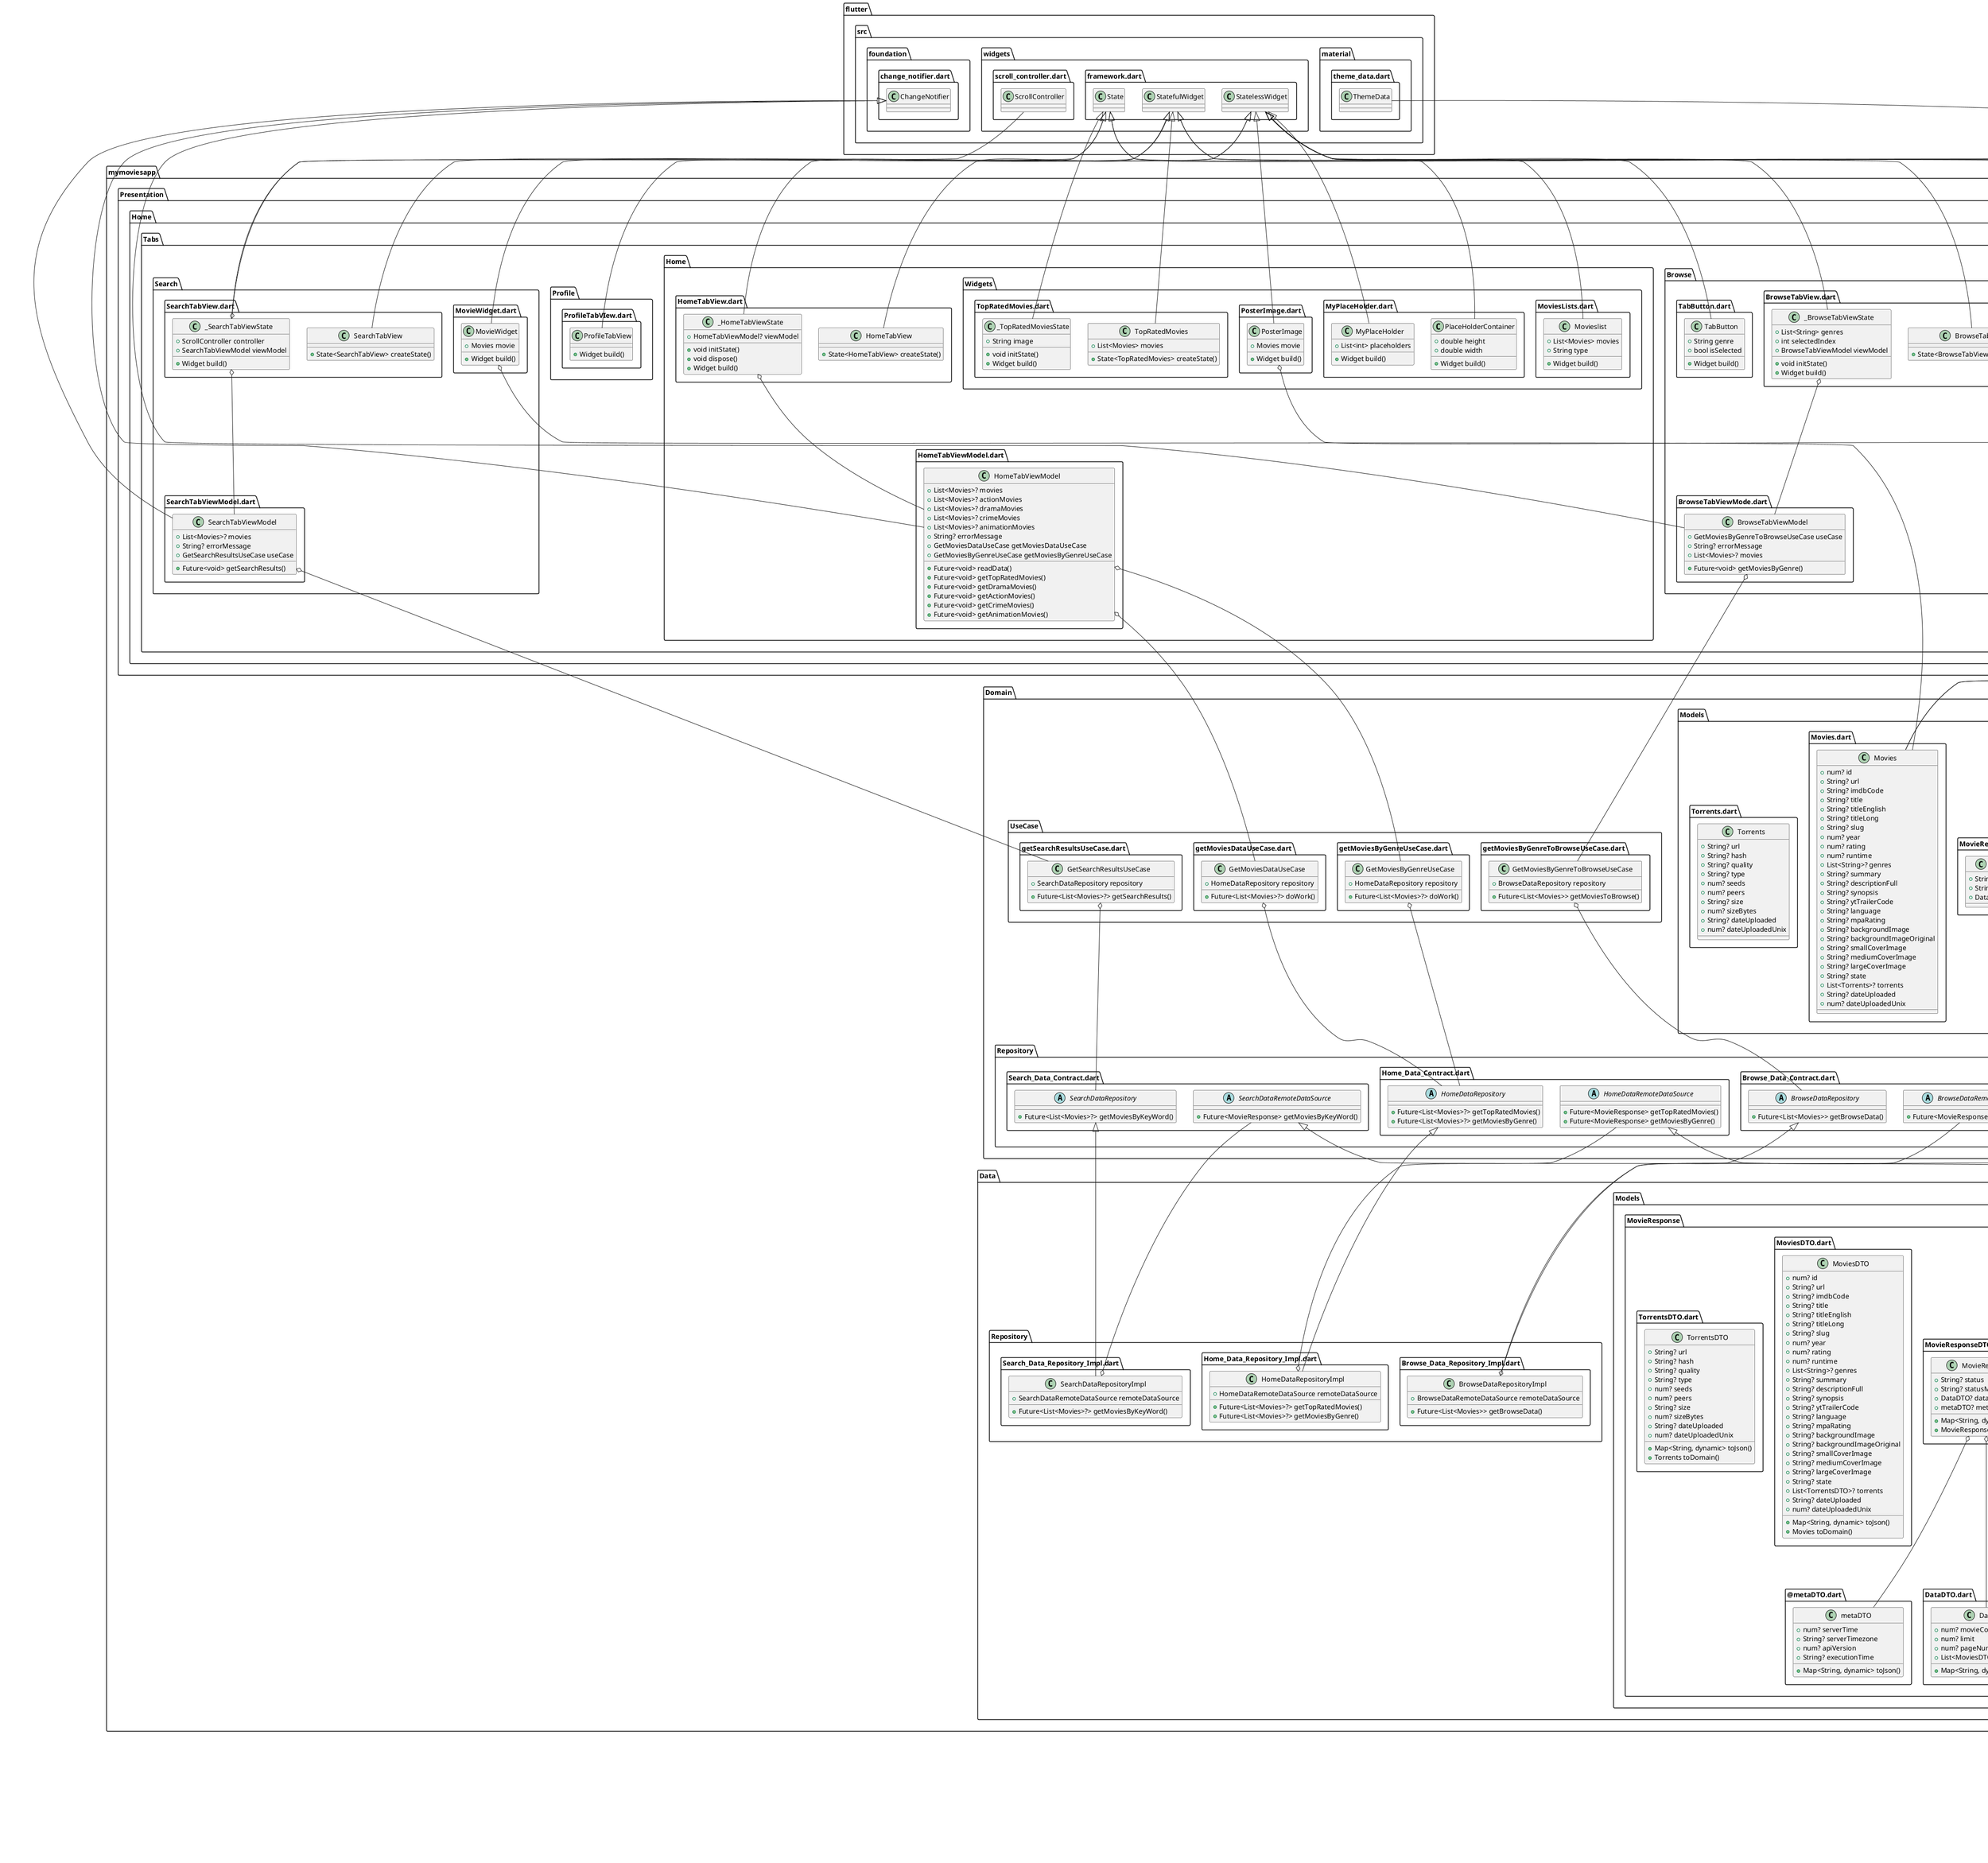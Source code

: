 @startuml
set namespaceSeparator ::

class "mymoviesapp::Core::Theme::Theme.dart::MyTheme" {
  {static} +Color backGroundColor
  {static} +Color blackOne
  {static} +Color blackTwo
  {static} +Color blackThree
  {static} +Color blackFour
  {static} +Color gray
  {static} +Color gold
  {static} +Color white
  {static} +Color green
  {static} +Color red
  {static} +ThemeData theme
}

"mymoviesapp::Core::Theme::Theme.dart::MyTheme" o-- "dart::ui::Color"
"mymoviesapp::Core::Theme::Theme.dart::MyTheme" o-- "flutter::src::material::theme_data.dart::ThemeData"

class "mymoviesapp::Data::API::ApiManager.dart::ApiManager" {
  {static} -ApiManager? _instance
  +String baseUrl
  +Dio dio
  {static} +ApiManager getApiManager()
  +Future<MovieResponseDTO> getHighRatingMovies()
  +Future<MovieResponseDTO> getMovieListByGenre()
  +Future<MovieResponseDTO> gatSearchResults()
}

"mymoviesapp::Data::API::ApiManager.dart::ApiManager" o-- "mymoviesapp::Data::API::ApiManager.dart::ApiManager"
"mymoviesapp::Data::API::ApiManager.dart::ApiManager" o-- "dio::src::dio.dart::Dio"

class "mymoviesapp::Data::DataSource::Browse_Data_Remote_DataSource_Impl.dart::BrowseDataRemoteDataSourceImpl" {
  +ApiManager apiManager
  +Future<MovieResponse> getBrowseData()
}

"mymoviesapp::Data::DataSource::Browse_Data_Remote_DataSource_Impl.dart::BrowseDataRemoteDataSourceImpl" o-- "mymoviesapp::Data::API::ApiManager.dart::ApiManager"
"mymoviesapp::Domain::Repository::Browse_Data_Contract.dart::BrowseDataRemoteDataSource" <|-- "mymoviesapp::Data::DataSource::Browse_Data_Remote_DataSource_Impl.dart::BrowseDataRemoteDataSourceImpl"

class "mymoviesapp::Data::DataSource::Home_Data_Remote_DataSource_Impl.dart::HomeDataRemoteDataSourceImpl" {
  +ApiManager apiManager
  +Future<MovieResponse> getTopRatedMovies()
  +Future<MovieResponse> getMoviesByGenre()
}

"mymoviesapp::Data::DataSource::Home_Data_Remote_DataSource_Impl.dart::HomeDataRemoteDataSourceImpl" o-- "mymoviesapp::Data::API::ApiManager.dart::ApiManager"
"mymoviesapp::Domain::Repository::Home_Data_Contract.dart::HomeDataRemoteDataSource" <|-- "mymoviesapp::Data::DataSource::Home_Data_Remote_DataSource_Impl.dart::HomeDataRemoteDataSourceImpl"

class "mymoviesapp::Data::DataSource::Search_Data_Remote_DataSource_Impl.dart::SearchDataRemoteDataSourceImpl" {
  +ApiManager apiManager
  +Future<MovieResponse> getMoviesByKeyWord()
}

"mymoviesapp::Data::DataSource::Search_Data_Remote_DataSource_Impl.dart::SearchDataRemoteDataSourceImpl" o-- "mymoviesapp::Data::API::ApiManager.dart::ApiManager"
"mymoviesapp::Domain::Repository::Search_Data_Contract.dart::SearchDataRemoteDataSource" <|-- "mymoviesapp::Data::DataSource::Search_Data_Remote_DataSource_Impl.dart::SearchDataRemoteDataSourceImpl"

class "mymoviesapp::Data::Models::MovieResponse::@metaDTO.dart::metaDTO" {
  +num? serverTime
  +String? serverTimezone
  +num? apiVersion
  +String? executionTime
  +Map<String, dynamic> toJson()
}

class "mymoviesapp::Data::Models::MovieResponse::DataDTO.dart::DataDTO" {
  +num? movieCount
  +num? limit
  +num? pageNumber
  +List<MoviesDTO>? movies
  +Map<String, dynamic> toJson()
}

class "mymoviesapp::Data::Models::MovieResponse::MovieResponseDTO.dart::MovieResponseDTO" {
  +String? status
  +String? statusMessage
  +DataDTO? data
  +metaDTO? metaa
  +Map<String, dynamic> toJson()
  +MovieResponse toDomain()
}

"mymoviesapp::Data::Models::MovieResponse::MovieResponseDTO.dart::MovieResponseDTO" o-- "mymoviesapp::Data::Models::MovieResponse::DataDTO.dart::DataDTO"
"mymoviesapp::Data::Models::MovieResponse::MovieResponseDTO.dart::MovieResponseDTO" o-- "mymoviesapp::Data::Models::MovieResponse::@metaDTO.dart::metaDTO"

class "mymoviesapp::Data::Models::MovieResponse::MoviesDTO.dart::MoviesDTO" {
  +num? id
  +String? url
  +String? imdbCode
  +String? title
  +String? titleEnglish
  +String? titleLong
  +String? slug
  +num? year
  +num? rating
  +num? runtime
  +List<String>? genres
  +String? summary
  +String? descriptionFull
  +String? synopsis
  +String? ytTrailerCode
  +String? language
  +String? mpaRating
  +String? backgroundImage
  +String? backgroundImageOriginal
  +String? smallCoverImage
  +String? mediumCoverImage
  +String? largeCoverImage
  +String? state
  +List<TorrentsDTO>? torrents
  +String? dateUploaded
  +num? dateUploadedUnix
  +Map<String, dynamic> toJson()
  +Movies toDomain()
}

class "mymoviesapp::Data::Models::MovieResponse::TorrentsDTO.dart::TorrentsDTO" {
  +String? url
  +String? hash
  +String? quality
  +String? type
  +num? seeds
  +num? peers
  +String? size
  +num? sizeBytes
  +String? dateUploaded
  +num? dateUploadedUnix
  +Map<String, dynamic> toJson()
  +Torrents toDomain()
}

class "mymoviesapp::Data::Repository::Browse_Data_Repository_Impl.dart::BrowseDataRepositoryImpl" {
  +BrowseDataRemoteDataSource remoteDataSource
  +Future<List<Movies>> getBrowseData()
}

"mymoviesapp::Data::Repository::Browse_Data_Repository_Impl.dart::BrowseDataRepositoryImpl" o-- "mymoviesapp::Domain::Repository::Browse_Data_Contract.dart::BrowseDataRemoteDataSource"
"mymoviesapp::Domain::Repository::Browse_Data_Contract.dart::BrowseDataRepository" <|-- "mymoviesapp::Data::Repository::Browse_Data_Repository_Impl.dart::BrowseDataRepositoryImpl"

class "mymoviesapp::Data::Repository::Home_Data_Repository_Impl.dart::HomeDataRepositoryImpl" {
  +HomeDataRemoteDataSource remoteDataSource
  +Future<List<Movies>?> getTopRatedMovies()
  +Future<List<Movies>?> getMoviesByGenre()
}

"mymoviesapp::Data::Repository::Home_Data_Repository_Impl.dart::HomeDataRepositoryImpl" o-- "mymoviesapp::Domain::Repository::Home_Data_Contract.dart::HomeDataRemoteDataSource"
"mymoviesapp::Domain::Repository::Home_Data_Contract.dart::HomeDataRepository" <|-- "mymoviesapp::Data::Repository::Home_Data_Repository_Impl.dart::HomeDataRepositoryImpl"

class "mymoviesapp::Data::Repository::Search_Data_Repository_Impl.dart::SearchDataRepositoryImpl" {
  +SearchDataRemoteDataSource remoteDataSource
  +Future<List<Movies>?> getMoviesByKeyWord()
}

"mymoviesapp::Data::Repository::Search_Data_Repository_Impl.dart::SearchDataRepositoryImpl" o-- "mymoviesapp::Domain::Repository::Search_Data_Contract.dart::SearchDataRemoteDataSource"
"mymoviesapp::Domain::Repository::Search_Data_Contract.dart::SearchDataRepository" <|-- "mymoviesapp::Data::Repository::Search_Data_Repository_Impl.dart::SearchDataRepositoryImpl"

class "mymoviesapp::Domain::Models::MovieResponse.dart::MovieResponse" {
  +String? status
  +String? statusMessage
  +DataDTO? data
}

"mymoviesapp::Domain::Models::MovieResponse.dart::MovieResponse" o-- "mymoviesapp::Data::Models::MovieResponse::DataDTO.dart::DataDTO"

class "mymoviesapp::Domain::Models::Movies.dart::Movies" {
  +num? id
  +String? url
  +String? imdbCode
  +String? title
  +String? titleEnglish
  +String? titleLong
  +String? slug
  +num? year
  +num? rating
  +num? runtime
  +List<String>? genres
  +String? summary
  +String? descriptionFull
  +String? synopsis
  +String? ytTrailerCode
  +String? language
  +String? mpaRating
  +String? backgroundImage
  +String? backgroundImageOriginal
  +String? smallCoverImage
  +String? mediumCoverImage
  +String? largeCoverImage
  +String? state
  +List<Torrents>? torrents
  +String? dateUploaded
  +num? dateUploadedUnix
}

class "mymoviesapp::Domain::Models::Torrents.dart::Torrents" {
  +String? url
  +String? hash
  +String? quality
  +String? type
  +num? seeds
  +num? peers
  +String? size
  +num? sizeBytes
  +String? dateUploaded
  +num? dateUploadedUnix
}

abstract class "mymoviesapp::Domain::Repository::Browse_Data_Contract.dart::BrowseDataRepository" {
  +Future<List<Movies>> getBrowseData()
}

abstract class "mymoviesapp::Domain::Repository::Browse_Data_Contract.dart::BrowseDataRemoteDataSource" {
  +Future<MovieResponse> getBrowseData()
}

abstract class "mymoviesapp::Domain::Repository::Home_Data_Contract.dart::HomeDataRepository" {
  +Future<List<Movies>?> getTopRatedMovies()
  +Future<List<Movies>?> getMoviesByGenre()
}

abstract class "mymoviesapp::Domain::Repository::Home_Data_Contract.dart::HomeDataRemoteDataSource" {
  +Future<MovieResponse> getTopRatedMovies()
  +Future<MovieResponse> getMoviesByGenre()
}

abstract class "mymoviesapp::Domain::Repository::Search_Data_Contract.dart::SearchDataRepository" {
  +Future<List<Movies>?> getMoviesByKeyWord()
}

abstract class "mymoviesapp::Domain::Repository::Search_Data_Contract.dart::SearchDataRemoteDataSource" {
  +Future<MovieResponse> getMoviesByKeyWord()
}

class "mymoviesapp::Domain::UseCase::getMoviesByGenreToBrowseUseCase.dart::GetMoviesByGenreToBrowseUseCase" {
  +BrowseDataRepository repository
  +Future<List<Movies>> getMoviesToBrowse()
}

"mymoviesapp::Domain::UseCase::getMoviesByGenreToBrowseUseCase.dart::GetMoviesByGenreToBrowseUseCase" o-- "mymoviesapp::Domain::Repository::Browse_Data_Contract.dart::BrowseDataRepository"

class "mymoviesapp::Domain::UseCase::getMoviesByGenreUseCase.dart::GetMoviesByGenreUseCase" {
  +HomeDataRepository repository
  +Future<List<Movies>?> doWork()
}

"mymoviesapp::Domain::UseCase::getMoviesByGenreUseCase.dart::GetMoviesByGenreUseCase" o-- "mymoviesapp::Domain::Repository::Home_Data_Contract.dart::HomeDataRepository"

class "mymoviesapp::Domain::UseCase::getMoviesDataUseCase.dart::GetMoviesDataUseCase" {
  +HomeDataRepository repository
  +Future<List<Movies>?> doWork()
}

"mymoviesapp::Domain::UseCase::getMoviesDataUseCase.dart::GetMoviesDataUseCase" o-- "mymoviesapp::Domain::Repository::Home_Data_Contract.dart::HomeDataRepository"

class "mymoviesapp::Domain::UseCase::getSearchResultsUseCase.dart::GetSearchResultsUseCase" {
  +SearchDataRepository repository
  +Future<List<Movies>?> getSearchResults()
}

"mymoviesapp::Domain::UseCase::getSearchResultsUseCase.dart::GetSearchResultsUseCase" o-- "mymoviesapp::Domain::Repository::Search_Data_Contract.dart::SearchDataRepository"

class "mymoviesapp::main.dart::MyApp" {
  +Widget build()
}

"flutter::src::widgets::framework.dart::StatelessWidget" <|-- "mymoviesapp::main.dart::MyApp"

class "mymoviesapp::Presentation::Home::HomeScreenView.dart::HomeScreen" {
  {static} +String routeName
  +State<HomeScreen> createState()
}

"flutter::src::widgets::framework.dart::StatefulWidget" <|-- "mymoviesapp::Presentation::Home::HomeScreenView.dart::HomeScreen"

class "mymoviesapp::Presentation::Home::HomeScreenView.dart::_HomeScreenState" {
  +int selectedIndex
  +List<Widget> tabs
  +Widget build()
}

"flutter::src::widgets::framework.dart::State" <|-- "mymoviesapp::Presentation::Home::HomeScreenView.dart::_HomeScreenState"

class "mymoviesapp::Presentation::Home::Tabs::Browse::BrowseTabView.dart::BrowseTabView" {
  +State<BrowseTabView> createState()
}

"flutter::src::widgets::framework.dart::StatefulWidget" <|-- "mymoviesapp::Presentation::Home::Tabs::Browse::BrowseTabView.dart::BrowseTabView"

class "mymoviesapp::Presentation::Home::Tabs::Browse::BrowseTabView.dart::_BrowseTabViewState" {
  +List<String> genres
  +int selectedIndex
  +BrowseTabViewModel viewModel
  +void initState()
  +Widget build()
}

"mymoviesapp::Presentation::Home::Tabs::Browse::BrowseTabView.dart::_BrowseTabViewState" o-- "mymoviesapp::Presentation::Home::Tabs::Browse::BrowseTabViewMode.dart::BrowseTabViewModel"
"flutter::src::widgets::framework.dart::State" <|-- "mymoviesapp::Presentation::Home::Tabs::Browse::BrowseTabView.dart::_BrowseTabViewState"

class "mymoviesapp::Presentation::Home::Tabs::Browse::BrowseTabViewMode.dart::BrowseTabViewModel" {
  +GetMoviesByGenreToBrowseUseCase useCase
  +String? errorMessage
  +List<Movies>? movies
  +Future<void> getMoviesByGenre()
}

"mymoviesapp::Presentation::Home::Tabs::Browse::BrowseTabViewMode.dart::BrowseTabViewModel" o-- "mymoviesapp::Domain::UseCase::getMoviesByGenreToBrowseUseCase.dart::GetMoviesByGenreToBrowseUseCase"
"flutter::src::foundation::change_notifier.dart::ChangeNotifier" <|-- "mymoviesapp::Presentation::Home::Tabs::Browse::BrowseTabViewMode.dart::BrowseTabViewModel"

class "mymoviesapp::Presentation::Home::Tabs::Browse::MovieWidget.dart::MovieWidget" {
  +Movies movie
  +Widget build()
}

"mymoviesapp::Presentation::Home::Tabs::Browse::MovieWidget.dart::MovieWidget" o-- "mymoviesapp::Domain::Models::Movies.dart::Movies"
"flutter::src::widgets::framework.dart::StatelessWidget" <|-- "mymoviesapp::Presentation::Home::Tabs::Browse::MovieWidget.dart::MovieWidget"

class "mymoviesapp::Presentation::Home::Tabs::Browse::TabButton.dart::TabButton" {
  +String genre
  +bool isSelected
  +Widget build()
}

"flutter::src::widgets::framework.dart::StatelessWidget" <|-- "mymoviesapp::Presentation::Home::Tabs::Browse::TabButton.dart::TabButton"

class "mymoviesapp::Presentation::Home::Tabs::Home::HomeTabView.dart::HomeTabView" {
  +State<HomeTabView> createState()
}

"flutter::src::widgets::framework.dart::StatefulWidget" <|-- "mymoviesapp::Presentation::Home::Tabs::Home::HomeTabView.dart::HomeTabView"

class "mymoviesapp::Presentation::Home::Tabs::Home::HomeTabView.dart::_HomeTabViewState" {
  +HomeTabViewModel? viewModel
  +void initState()
  +void dispose()
  +Widget build()
}

"mymoviesapp::Presentation::Home::Tabs::Home::HomeTabView.dart::_HomeTabViewState" o-- "mymoviesapp::Presentation::Home::Tabs::Home::HomeTabViewModel.dart::HomeTabViewModel"
"flutter::src::widgets::framework.dart::State" <|-- "mymoviesapp::Presentation::Home::Tabs::Home::HomeTabView.dart::_HomeTabViewState"

class "mymoviesapp::Presentation::Home::Tabs::Home::HomeTabViewModel.dart::HomeTabViewModel" {
  +List<Movies>? movies
  +List<Movies>? actionMovies
  +List<Movies>? dramaMovies
  +List<Movies>? crimeMovies
  +List<Movies>? animationMovies
  +String? errorMessage
  +GetMoviesDataUseCase getMoviesDataUseCase
  +GetMoviesByGenreUseCase getMoviesByGenreUseCase
  +Future<void> readData()
  +Future<void> getTopRatedMovies()
  +Future<void> getDramaMovies()
  +Future<void> getActionMovies()
  +Future<void> getCrimeMovies()
  +Future<void> getAnimationMovies()
}

"mymoviesapp::Presentation::Home::Tabs::Home::HomeTabViewModel.dart::HomeTabViewModel" o-- "mymoviesapp::Domain::UseCase::getMoviesDataUseCase.dart::GetMoviesDataUseCase"
"mymoviesapp::Presentation::Home::Tabs::Home::HomeTabViewModel.dart::HomeTabViewModel" o-- "mymoviesapp::Domain::UseCase::getMoviesByGenreUseCase.dart::GetMoviesByGenreUseCase"
"flutter::src::foundation::change_notifier.dart::ChangeNotifier" <|-- "mymoviesapp::Presentation::Home::Tabs::Home::HomeTabViewModel.dart::HomeTabViewModel"

class "mymoviesapp::Presentation::Home::Tabs::Home::Widgets::MoviesLists.dart::Movieslist" {
  +List<Movies> movies
  +String type
  +Widget build()
}

"flutter::src::widgets::framework.dart::StatelessWidget" <|-- "mymoviesapp::Presentation::Home::Tabs::Home::Widgets::MoviesLists.dart::Movieslist"

class "mymoviesapp::Presentation::Home::Tabs::Home::Widgets::MyPlaceHolder.dart::MyPlaceHolder" {
  +List<int> placeholders
  +Widget build()
}

"flutter::src::widgets::framework.dart::StatelessWidget" <|-- "mymoviesapp::Presentation::Home::Tabs::Home::Widgets::MyPlaceHolder.dart::MyPlaceHolder"

class "mymoviesapp::Presentation::Home::Tabs::Home::Widgets::MyPlaceHolder.dart::PlaceHolderContainer" {
  +double height
  +double width
  +Widget build()
}

"flutter::src::widgets::framework.dart::StatelessWidget" <|-- "mymoviesapp::Presentation::Home::Tabs::Home::Widgets::MyPlaceHolder.dart::PlaceHolderContainer"

class "mymoviesapp::Presentation::Home::Tabs::Home::Widgets::PosterImage.dart::PosterImage" {
  +Movies movie
  +Widget build()
}

"mymoviesapp::Presentation::Home::Tabs::Home::Widgets::PosterImage.dart::PosterImage" o-- "mymoviesapp::Domain::Models::Movies.dart::Movies"
"flutter::src::widgets::framework.dart::StatelessWidget" <|-- "mymoviesapp::Presentation::Home::Tabs::Home::Widgets::PosterImage.dart::PosterImage"

class "mymoviesapp::Presentation::Home::Tabs::Home::Widgets::TopRatedMovies.dart::TopRatedMovies" {
  +List<Movies> movies
  +State<TopRatedMovies> createState()
}

"flutter::src::widgets::framework.dart::StatefulWidget" <|-- "mymoviesapp::Presentation::Home::Tabs::Home::Widgets::TopRatedMovies.dart::TopRatedMovies"

class "mymoviesapp::Presentation::Home::Tabs::Home::Widgets::TopRatedMovies.dart::_TopRatedMoviesState" {
  +String image
  +void initState()
  +Widget build()
}

"flutter::src::widgets::framework.dart::State" <|-- "mymoviesapp::Presentation::Home::Tabs::Home::Widgets::TopRatedMovies.dart::_TopRatedMoviesState"

class "mymoviesapp::Presentation::Home::Tabs::Profile::ProfileTabVIew.dart::ProfileTabView" {
  +Widget build()
}

"flutter::src::widgets::framework.dart::StatelessWidget" <|-- "mymoviesapp::Presentation::Home::Tabs::Profile::ProfileTabVIew.dart::ProfileTabView"

class "mymoviesapp::Presentation::Home::Tabs::Search::MovieWidget.dart::MovieWidget" {
  +Movies movie
  +Widget build()
}

"mymoviesapp::Presentation::Home::Tabs::Search::MovieWidget.dart::MovieWidget" o-- "mymoviesapp::Domain::Models::Movies.dart::Movies"
"flutter::src::widgets::framework.dart::StatelessWidget" <|-- "mymoviesapp::Presentation::Home::Tabs::Search::MovieWidget.dart::MovieWidget"

class "mymoviesapp::Presentation::Home::Tabs::Search::SearchTabView.dart::SearchTabView" {
  +State<SearchTabView> createState()
}

"flutter::src::widgets::framework.dart::StatefulWidget" <|-- "mymoviesapp::Presentation::Home::Tabs::Search::SearchTabView.dart::SearchTabView"

class "mymoviesapp::Presentation::Home::Tabs::Search::SearchTabView.dart::_SearchTabViewState" {
  +ScrollController controller
  +SearchTabViewModel viewModel
  +Widget build()
}

"mymoviesapp::Presentation::Home::Tabs::Search::SearchTabView.dart::_SearchTabViewState" o-- "flutter::src::widgets::scroll_controller.dart::ScrollController"
"mymoviesapp::Presentation::Home::Tabs::Search::SearchTabView.dart::_SearchTabViewState" o-- "mymoviesapp::Presentation::Home::Tabs::Search::SearchTabViewModel.dart::SearchTabViewModel"
"flutter::src::widgets::framework.dart::State" <|-- "mymoviesapp::Presentation::Home::Tabs::Search::SearchTabView.dart::_SearchTabViewState"

class "mymoviesapp::Presentation::Home::Tabs::Search::SearchTabViewModel.dart::SearchTabViewModel" {
  +List<Movies>? movies
  +String? errorMessage
  +GetSearchResultsUseCase useCase
  +Future<void> getSearchResults()
}

"mymoviesapp::Presentation::Home::Tabs::Search::SearchTabViewModel.dart::SearchTabViewModel" o-- "mymoviesapp::Domain::UseCase::getSearchResultsUseCase.dart::GetSearchResultsUseCase"
"flutter::src::foundation::change_notifier.dart::ChangeNotifier" <|-- "mymoviesapp::Presentation::Home::Tabs::Search::SearchTabViewModel.dart::SearchTabViewModel"


@enduml
